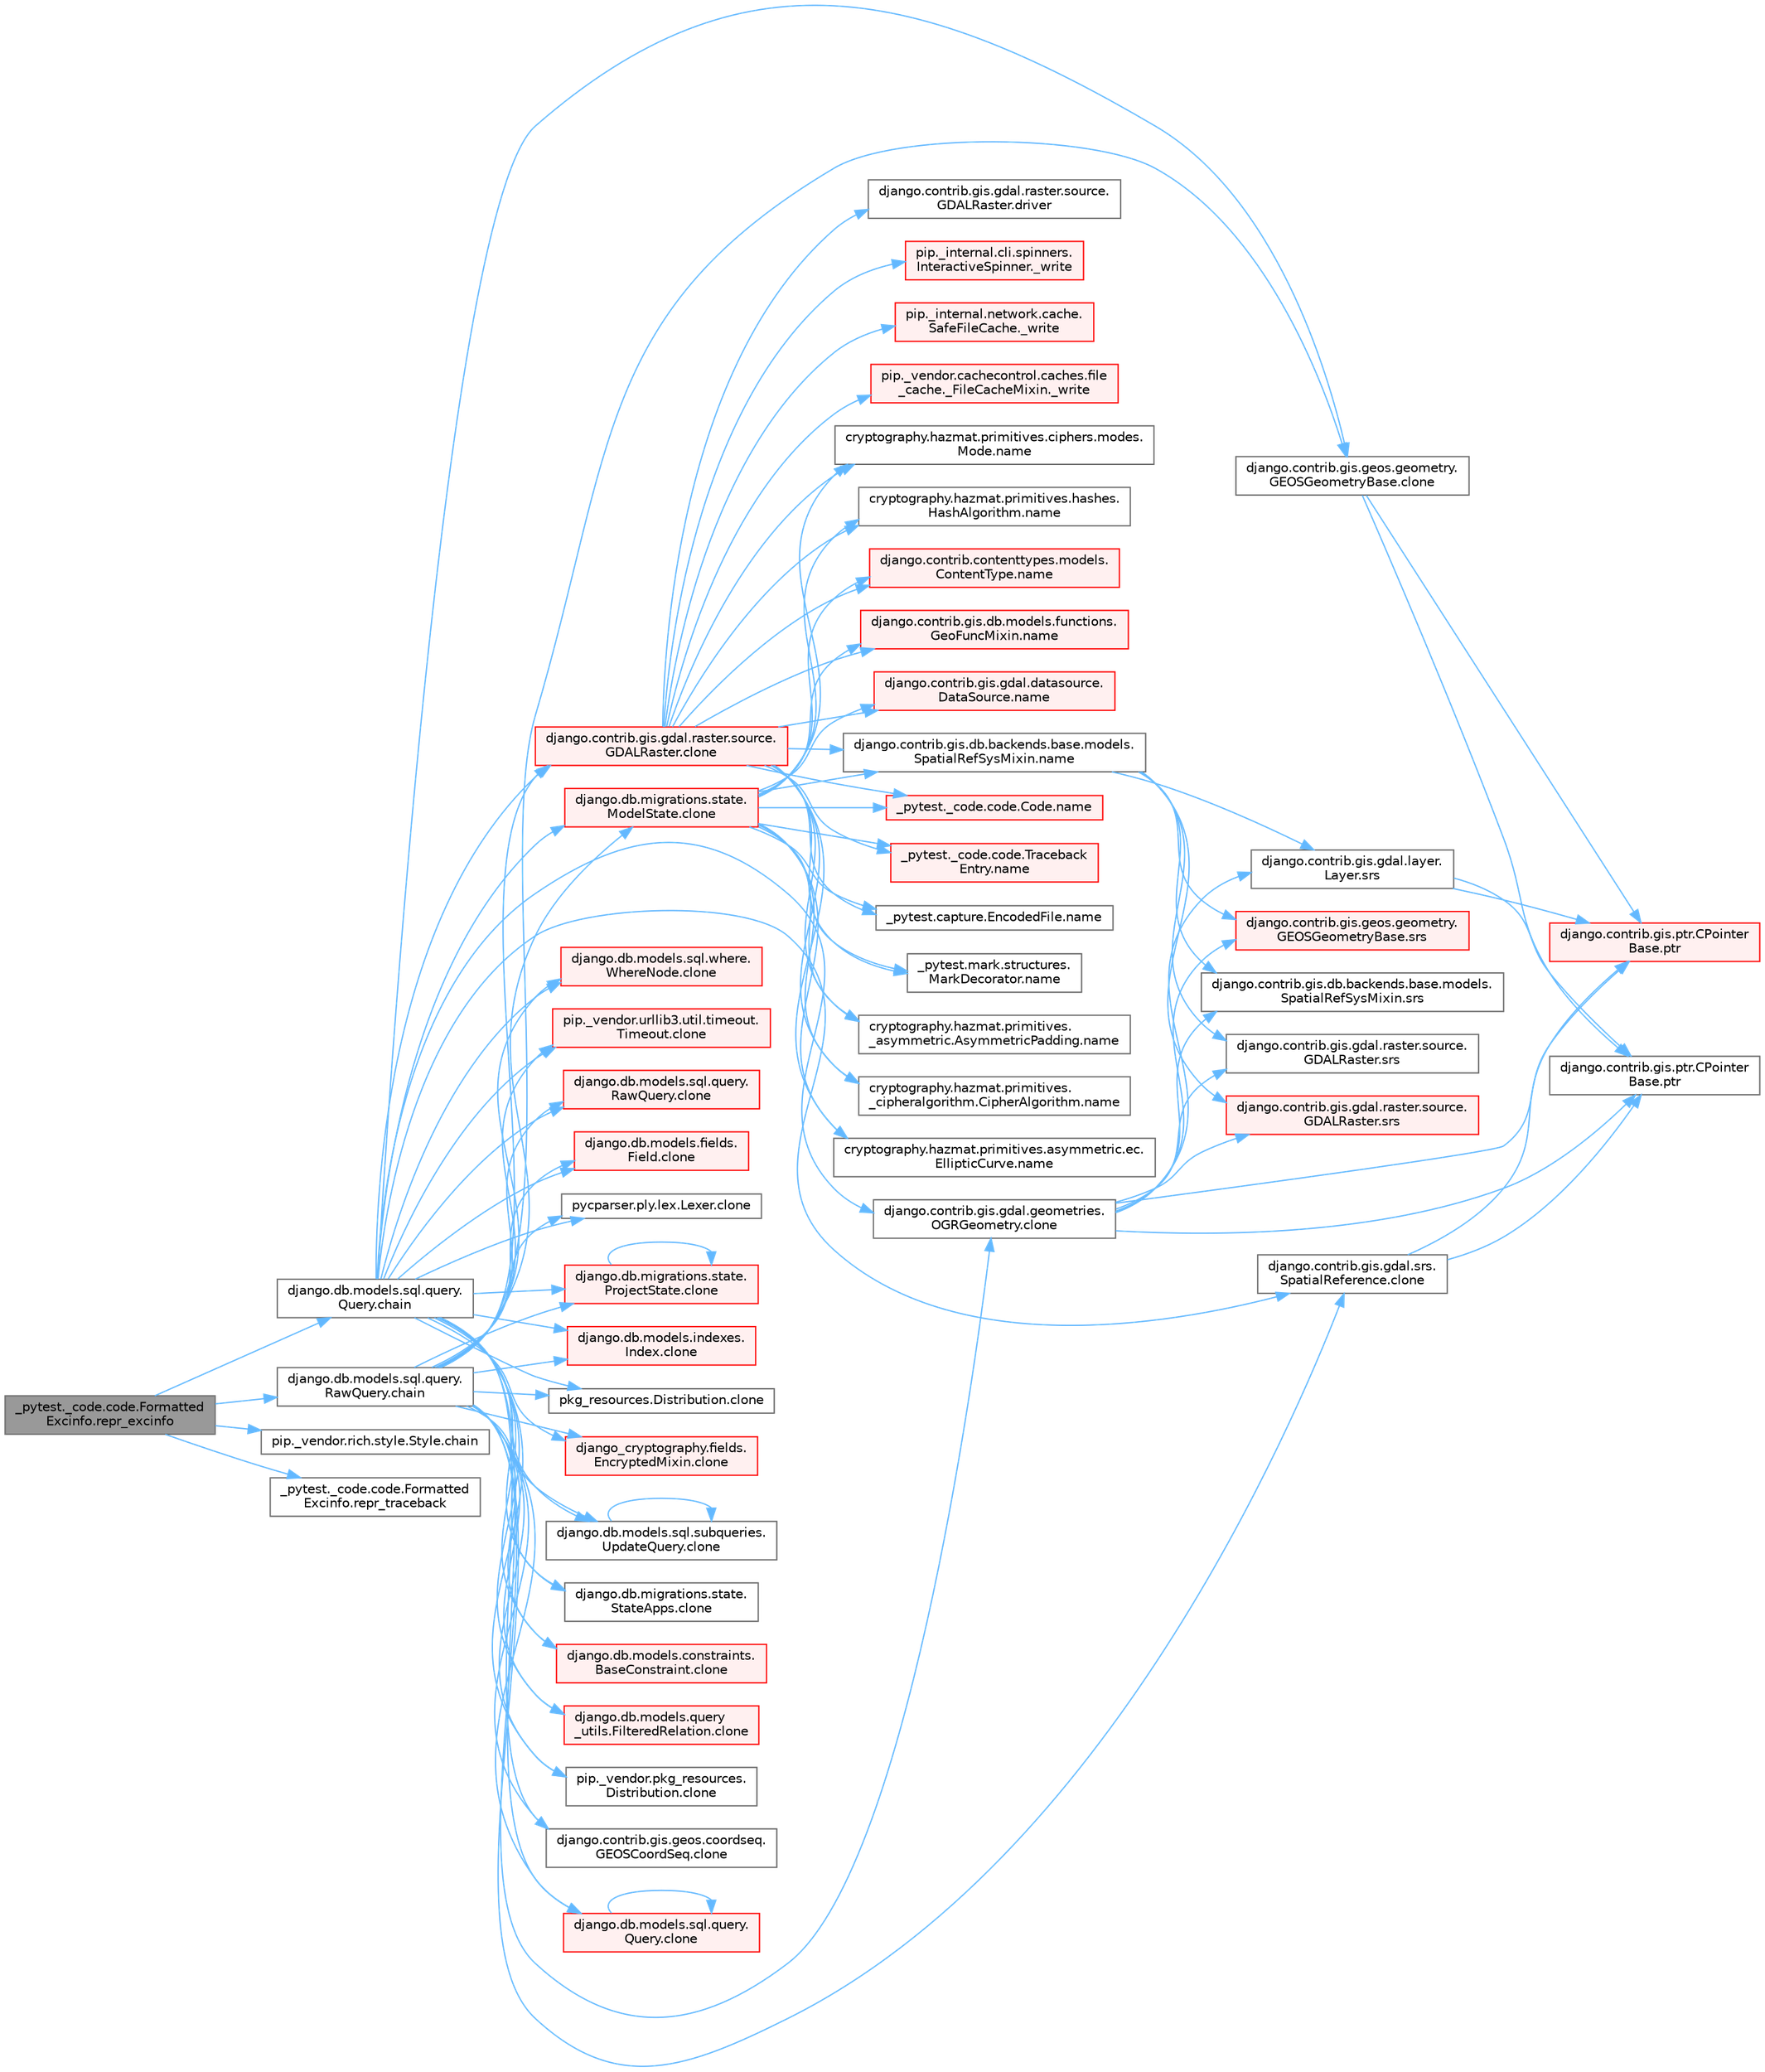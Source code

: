 digraph "_pytest._code.code.FormattedExcinfo.repr_excinfo"
{
 // LATEX_PDF_SIZE
  bgcolor="transparent";
  edge [fontname=Helvetica,fontsize=10,labelfontname=Helvetica,labelfontsize=10];
  node [fontname=Helvetica,fontsize=10,shape=box,height=0.2,width=0.4];
  rankdir="LR";
  Node1 [id="Node000001",label="_pytest._code.code.Formatted\lExcinfo.repr_excinfo",height=0.2,width=0.4,color="gray40", fillcolor="grey60", style="filled", fontcolor="black",tooltip=" "];
  Node1 -> Node2 [id="edge1_Node000001_Node000002",color="steelblue1",style="solid",tooltip=" "];
  Node2 [id="Node000002",label="django.db.models.sql.query.\lQuery.chain",height=0.2,width=0.4,color="grey40", fillcolor="white", style="filled",URL="$classdjango_1_1db_1_1models_1_1sql_1_1query_1_1_query.html#aa3fe5320676d05bc24bd69dcfc785a8f",tooltip=" "];
  Node2 -> Node3 [id="edge2_Node000002_Node000003",color="steelblue1",style="solid",tooltip=" "];
  Node3 [id="Node000003",label="django.contrib.gis.gdal.geometries.\lOGRGeometry.clone",height=0.2,width=0.4,color="grey40", fillcolor="white", style="filled",URL="$classdjango_1_1contrib_1_1gis_1_1gdal_1_1geometries_1_1_o_g_r_geometry.html#a5e54f99bf87b209eb2b5b394883f43a2",tooltip=" "];
  Node3 -> Node4 [id="edge3_Node000003_Node000004",color="steelblue1",style="solid",tooltip=" "];
  Node4 [id="Node000004",label="django.contrib.gis.ptr.CPointer\lBase.ptr",height=0.2,width=0.4,color="red", fillcolor="#FFF0F0", style="filled",URL="$classdjango_1_1contrib_1_1gis_1_1ptr_1_1_c_pointer_base.html#a55873c889d27c42497c5a832c24e041b",tooltip=" "];
  Node3 -> Node6 [id="edge4_Node000003_Node000006",color="steelblue1",style="solid",tooltip=" "];
  Node6 [id="Node000006",label="django.contrib.gis.ptr.CPointer\lBase.ptr",height=0.2,width=0.4,color="grey40", fillcolor="white", style="filled",URL="$classdjango_1_1contrib_1_1gis_1_1ptr_1_1_c_pointer_base.html#a73d2e45828ab4d985549c571852996fa",tooltip=" "];
  Node3 -> Node7 [id="edge5_Node000003_Node000007",color="steelblue1",style="solid",tooltip=" "];
  Node7 [id="Node000007",label="django.contrib.gis.db.backends.base.models.\lSpatialRefSysMixin.srs",height=0.2,width=0.4,color="grey40", fillcolor="white", style="filled",URL="$classdjango_1_1contrib_1_1gis_1_1db_1_1backends_1_1base_1_1models_1_1_spatial_ref_sys_mixin.html#ad34be004f9aba942c5d2bd011fda3044",tooltip=" "];
  Node3 -> Node8 [id="edge6_Node000003_Node000008",color="steelblue1",style="solid",tooltip=" "];
  Node8 [id="Node000008",label="django.contrib.gis.gdal.layer.\lLayer.srs",height=0.2,width=0.4,color="grey40", fillcolor="white", style="filled",URL="$classdjango_1_1contrib_1_1gis_1_1gdal_1_1layer_1_1_layer.html#ac1d51e5b32cdf55829e9a486b190ddc2",tooltip=" "];
  Node8 -> Node4 [id="edge7_Node000008_Node000004",color="steelblue1",style="solid",tooltip=" "];
  Node8 -> Node6 [id="edge8_Node000008_Node000006",color="steelblue1",style="solid",tooltip=" "];
  Node3 -> Node9 [id="edge9_Node000003_Node000009",color="steelblue1",style="solid",tooltip=" "];
  Node9 [id="Node000009",label="django.contrib.gis.gdal.raster.source.\lGDALRaster.srs",height=0.2,width=0.4,color="grey40", fillcolor="white", style="filled",URL="$classdjango_1_1contrib_1_1gis_1_1gdal_1_1raster_1_1source_1_1_g_d_a_l_raster.html#a1dbeee1eca81d7739c032009f1d7acb1",tooltip=" "];
  Node3 -> Node10 [id="edge10_Node000003_Node000010",color="steelblue1",style="solid",tooltip=" "];
  Node10 [id="Node000010",label="django.contrib.gis.gdal.raster.source.\lGDALRaster.srs",height=0.2,width=0.4,color="red", fillcolor="#FFF0F0", style="filled",URL="$classdjango_1_1contrib_1_1gis_1_1gdal_1_1raster_1_1source_1_1_g_d_a_l_raster.html#a867fd2ac08531bb04ded5f86cf484723",tooltip=" "];
  Node3 -> Node35 [id="edge11_Node000003_Node000035",color="steelblue1",style="solid",tooltip=" "];
  Node35 [id="Node000035",label="django.contrib.gis.geos.geometry.\lGEOSGeometryBase.srs",height=0.2,width=0.4,color="red", fillcolor="#FFF0F0", style="filled",URL="$classdjango_1_1contrib_1_1gis_1_1geos_1_1geometry_1_1_g_e_o_s_geometry_base.html#aa433953a244f84e09ce9775e6348c9ea",tooltip=" "];
  Node2 -> Node44 [id="edge12_Node000002_Node000044",color="steelblue1",style="solid",tooltip=" "];
  Node44 [id="Node000044",label="django.contrib.gis.gdal.raster.source.\lGDALRaster.clone",height=0.2,width=0.4,color="red", fillcolor="#FFF0F0", style="filled",URL="$classdjango_1_1contrib_1_1gis_1_1gdal_1_1raster_1_1source_1_1_g_d_a_l_raster.html#a963b5543b11c1395b6bc58cde72f5aa0",tooltip=" "];
  Node44 -> Node27 [id="edge13_Node000044_Node000027",color="steelblue1",style="solid",tooltip=" "];
  Node27 [id="Node000027",label="pip._internal.cli.spinners.\lInteractiveSpinner._write",height=0.2,width=0.4,color="red", fillcolor="#FFF0F0", style="filled",URL="$classpip_1_1__internal_1_1cli_1_1spinners_1_1_interactive_spinner.html#a16e0c2dc420f6f8d17ccdf2f05929774",tooltip=" "];
  Node44 -> Node31 [id="edge14_Node000044_Node000031",color="steelblue1",style="solid",tooltip=" "];
  Node31 [id="Node000031",label="pip._internal.network.cache.\lSafeFileCache._write",height=0.2,width=0.4,color="red", fillcolor="#FFF0F0", style="filled",URL="$classpip_1_1__internal_1_1network_1_1cache_1_1_safe_file_cache.html#a9f525ad384a979433e1a4d4ad3f4256c",tooltip=" "];
  Node44 -> Node33 [id="edge15_Node000044_Node000033",color="steelblue1",style="solid",tooltip=" "];
  Node33 [id="Node000033",label="pip._vendor.cachecontrol.caches.file\l_cache._FileCacheMixin._write",height=0.2,width=0.4,color="red", fillcolor="#FFF0F0", style="filled",URL="$classpip_1_1__vendor_1_1cachecontrol_1_1caches_1_1file__cache_1_1___file_cache_mixin.html#a887060bd54ecd995958f2e490756d05b",tooltip=" "];
  Node44 -> Node45 [id="edge16_Node000044_Node000045",color="steelblue1",style="solid",tooltip=" "];
  Node45 [id="Node000045",label="django.contrib.gis.gdal.raster.source.\lGDALRaster.driver",height=0.2,width=0.4,color="grey40", fillcolor="white", style="filled",URL="$classdjango_1_1contrib_1_1gis_1_1gdal_1_1raster_1_1source_1_1_g_d_a_l_raster.html#a217540a5b5678c8ef7b210e1e31cf9b0",tooltip=" "];
  Node44 -> Node46 [id="edge17_Node000044_Node000046",color="steelblue1",style="solid",tooltip=" "];
  Node46 [id="Node000046",label="_pytest._code.code.Code.name",height=0.2,width=0.4,color="red", fillcolor="#FFF0F0", style="filled",URL="$class__pytest_1_1__code_1_1code_1_1_code.html#a1f3cbc53ca6df4a1bab12183694b6e78",tooltip=" "];
  Node44 -> Node47 [id="edge18_Node000044_Node000047",color="steelblue1",style="solid",tooltip=" "];
  Node47 [id="Node000047",label="_pytest._code.code.Traceback\lEntry.name",height=0.2,width=0.4,color="red", fillcolor="#FFF0F0", style="filled",URL="$class__pytest_1_1__code_1_1code_1_1_traceback_entry.html#a106b95c0753f41669fbfb8ee4c11ad3d",tooltip=" "];
  Node44 -> Node49 [id="edge19_Node000044_Node000049",color="steelblue1",style="solid",tooltip=" "];
  Node49 [id="Node000049",label="_pytest.capture.EncodedFile.name",height=0.2,width=0.4,color="grey40", fillcolor="white", style="filled",URL="$class__pytest_1_1capture_1_1_encoded_file.html#a738c73b5de21c7261d9e51f71e4f0397",tooltip=" "];
  Node44 -> Node50 [id="edge20_Node000044_Node000050",color="steelblue1",style="solid",tooltip=" "];
  Node50 [id="Node000050",label="_pytest.mark.structures.\lMarkDecorator.name",height=0.2,width=0.4,color="grey40", fillcolor="white", style="filled",URL="$class__pytest_1_1mark_1_1structures_1_1_mark_decorator.html#ae8f66760cda125450e0e3bd38689c72f",tooltip=" "];
  Node44 -> Node51 [id="edge21_Node000044_Node000051",color="steelblue1",style="solid",tooltip=" "];
  Node51 [id="Node000051",label="cryptography.hazmat.primitives.\l_asymmetric.AsymmetricPadding.name",height=0.2,width=0.4,color="grey40", fillcolor="white", style="filled",URL="$classcryptography_1_1hazmat_1_1primitives_1_1__asymmetric_1_1_asymmetric_padding.html#a8f72e8284cb336861a873ed5ce0e39b5",tooltip=" "];
  Node44 -> Node52 [id="edge22_Node000044_Node000052",color="steelblue1",style="solid",tooltip=" "];
  Node52 [id="Node000052",label="cryptography.hazmat.primitives.\l_cipheralgorithm.CipherAlgorithm.name",height=0.2,width=0.4,color="grey40", fillcolor="white", style="filled",URL="$classcryptography_1_1hazmat_1_1primitives_1_1__cipheralgorithm_1_1_cipher_algorithm.html#a50567a5c3388450ab7aa883ab34a1ac7",tooltip=" "];
  Node44 -> Node53 [id="edge23_Node000044_Node000053",color="steelblue1",style="solid",tooltip=" "];
  Node53 [id="Node000053",label="cryptography.hazmat.primitives.asymmetric.ec.\lEllipticCurve.name",height=0.2,width=0.4,color="grey40", fillcolor="white", style="filled",URL="$classcryptography_1_1hazmat_1_1primitives_1_1asymmetric_1_1ec_1_1_elliptic_curve.html#a2775c4e945309a6c7ea33dace1698a60",tooltip=" "];
  Node44 -> Node54 [id="edge24_Node000044_Node000054",color="steelblue1",style="solid",tooltip=" "];
  Node54 [id="Node000054",label="cryptography.hazmat.primitives.ciphers.modes.\lMode.name",height=0.2,width=0.4,color="grey40", fillcolor="white", style="filled",URL="$classcryptography_1_1hazmat_1_1primitives_1_1ciphers_1_1modes_1_1_mode.html#a99d93fd1370a2abbb5bb5cffbd5ff0f7",tooltip=" "];
  Node44 -> Node55 [id="edge25_Node000044_Node000055",color="steelblue1",style="solid",tooltip=" "];
  Node55 [id="Node000055",label="cryptography.hazmat.primitives.hashes.\lHashAlgorithm.name",height=0.2,width=0.4,color="grey40", fillcolor="white", style="filled",URL="$classcryptography_1_1hazmat_1_1primitives_1_1hashes_1_1_hash_algorithm.html#a42c7e1582d9b46a015774af9e5cbbb0b",tooltip=" "];
  Node44 -> Node56 [id="edge26_Node000044_Node000056",color="steelblue1",style="solid",tooltip=" "];
  Node56 [id="Node000056",label="django.contrib.contenttypes.models.\lContentType.name",height=0.2,width=0.4,color="red", fillcolor="#FFF0F0", style="filled",URL="$classdjango_1_1contrib_1_1contenttypes_1_1models_1_1_content_type.html#a305b62f56597bb2e4823dcf5e6ccdcf8",tooltip=" "];
  Node44 -> Node58 [id="edge27_Node000044_Node000058",color="steelblue1",style="solid",tooltip=" "];
  Node58 [id="Node000058",label="django.contrib.gis.db.backends.base.models.\lSpatialRefSysMixin.name",height=0.2,width=0.4,color="grey40", fillcolor="white", style="filled",URL="$classdjango_1_1contrib_1_1gis_1_1db_1_1backends_1_1base_1_1models_1_1_spatial_ref_sys_mixin.html#a56fe36e786b49160249395f453dd1cab",tooltip=" "];
  Node58 -> Node7 [id="edge28_Node000058_Node000007",color="steelblue1",style="solid",tooltip=" "];
  Node58 -> Node8 [id="edge29_Node000058_Node000008",color="steelblue1",style="solid",tooltip=" "];
  Node58 -> Node9 [id="edge30_Node000058_Node000009",color="steelblue1",style="solid",tooltip=" "];
  Node58 -> Node10 [id="edge31_Node000058_Node000010",color="steelblue1",style="solid",tooltip=" "];
  Node58 -> Node35 [id="edge32_Node000058_Node000035",color="steelblue1",style="solid",tooltip=" "];
  Node44 -> Node59 [id="edge33_Node000044_Node000059",color="steelblue1",style="solid",tooltip=" "];
  Node59 [id="Node000059",label="django.contrib.gis.db.models.functions.\lGeoFuncMixin.name",height=0.2,width=0.4,color="red", fillcolor="#FFF0F0", style="filled",URL="$classdjango_1_1contrib_1_1gis_1_1db_1_1models_1_1functions_1_1_geo_func_mixin.html#adeeb6b2c9db337396468712e919af622",tooltip=" "];
  Node44 -> Node60 [id="edge34_Node000044_Node000060",color="steelblue1",style="solid",tooltip=" "];
  Node60 [id="Node000060",label="django.contrib.gis.gdal.datasource.\lDataSource.name",height=0.2,width=0.4,color="red", fillcolor="#FFF0F0", style="filled",URL="$classdjango_1_1contrib_1_1gis_1_1gdal_1_1datasource_1_1_data_source.html#aaa98728c7ef6f4d96c689550e8af3ed5",tooltip=" "];
  Node2 -> Node2361 [id="edge35_Node000002_Node002361",color="steelblue1",style="solid",tooltip=" "];
  Node2361 [id="Node002361",label="django.contrib.gis.gdal.srs.\lSpatialReference.clone",height=0.2,width=0.4,color="grey40", fillcolor="white", style="filled",URL="$classdjango_1_1contrib_1_1gis_1_1gdal_1_1srs_1_1_spatial_reference.html#a79aaeb65acddbfc271c3148cb20fdb13",tooltip=" "];
  Node2361 -> Node4 [id="edge36_Node002361_Node000004",color="steelblue1",style="solid",tooltip=" "];
  Node2361 -> Node6 [id="edge37_Node002361_Node000006",color="steelblue1",style="solid",tooltip=" "];
  Node2 -> Node2362 [id="edge38_Node000002_Node002362",color="steelblue1",style="solid",tooltip=" "];
  Node2362 [id="Node002362",label="django.contrib.gis.geos.coordseq.\lGEOSCoordSeq.clone",height=0.2,width=0.4,color="grey40", fillcolor="white", style="filled",URL="$classdjango_1_1contrib_1_1gis_1_1geos_1_1coordseq_1_1_g_e_o_s_coord_seq.html#a5282157556a866f8b6558825fc756a08",tooltip=" "];
  Node2 -> Node2363 [id="edge39_Node000002_Node002363",color="steelblue1",style="solid",tooltip=" "];
  Node2363 [id="Node002363",label="django.contrib.gis.geos.geometry.\lGEOSGeometryBase.clone",height=0.2,width=0.4,color="grey40", fillcolor="white", style="filled",URL="$classdjango_1_1contrib_1_1gis_1_1geos_1_1geometry_1_1_g_e_o_s_geometry_base.html#a50b2b8a55ce8ab434e0513ff7f394652",tooltip=" "];
  Node2363 -> Node4 [id="edge40_Node002363_Node000004",color="steelblue1",style="solid",tooltip=" "];
  Node2363 -> Node6 [id="edge41_Node002363_Node000006",color="steelblue1",style="solid",tooltip=" "];
  Node2 -> Node2364 [id="edge42_Node000002_Node002364",color="steelblue1",style="solid",tooltip=" "];
  Node2364 [id="Node002364",label="django.db.migrations.state.\lModelState.clone",height=0.2,width=0.4,color="red", fillcolor="#FFF0F0", style="filled",URL="$classdjango_1_1db_1_1migrations_1_1state_1_1_model_state.html#a8c95c79710929be2c1fe723bb3f50d43",tooltip=" "];
  Node2364 -> Node46 [id="edge43_Node002364_Node000046",color="steelblue1",style="solid",tooltip=" "];
  Node2364 -> Node47 [id="edge44_Node002364_Node000047",color="steelblue1",style="solid",tooltip=" "];
  Node2364 -> Node49 [id="edge45_Node002364_Node000049",color="steelblue1",style="solid",tooltip=" "];
  Node2364 -> Node50 [id="edge46_Node002364_Node000050",color="steelblue1",style="solid",tooltip=" "];
  Node2364 -> Node51 [id="edge47_Node002364_Node000051",color="steelblue1",style="solid",tooltip=" "];
  Node2364 -> Node52 [id="edge48_Node002364_Node000052",color="steelblue1",style="solid",tooltip=" "];
  Node2364 -> Node53 [id="edge49_Node002364_Node000053",color="steelblue1",style="solid",tooltip=" "];
  Node2364 -> Node54 [id="edge50_Node002364_Node000054",color="steelblue1",style="solid",tooltip=" "];
  Node2364 -> Node55 [id="edge51_Node002364_Node000055",color="steelblue1",style="solid",tooltip=" "];
  Node2364 -> Node56 [id="edge52_Node002364_Node000056",color="steelblue1",style="solid",tooltip=" "];
  Node2364 -> Node58 [id="edge53_Node002364_Node000058",color="steelblue1",style="solid",tooltip=" "];
  Node2364 -> Node59 [id="edge54_Node002364_Node000059",color="steelblue1",style="solid",tooltip=" "];
  Node2364 -> Node60 [id="edge55_Node002364_Node000060",color="steelblue1",style="solid",tooltip=" "];
  Node2 -> Node2366 [id="edge56_Node000002_Node002366",color="steelblue1",style="solid",tooltip=" "];
  Node2366 [id="Node002366",label="django.db.migrations.state.\lProjectState.clone",height=0.2,width=0.4,color="red", fillcolor="#FFF0F0", style="filled",URL="$classdjango_1_1db_1_1migrations_1_1state_1_1_project_state.html#af592cc39af6a6f7c283e60f9be556f0f",tooltip=" "];
  Node2366 -> Node2366 [id="edge57_Node002366_Node002366",color="steelblue1",style="solid",tooltip=" "];
  Node2 -> Node2367 [id="edge58_Node000002_Node002367",color="steelblue1",style="solid",tooltip=" "];
  Node2367 [id="Node002367",label="django.db.migrations.state.\lStateApps.clone",height=0.2,width=0.4,color="grey40", fillcolor="white", style="filled",URL="$classdjango_1_1db_1_1migrations_1_1state_1_1_state_apps.html#aba4d5195448bd6ca05523aaf5f86ca78",tooltip=" "];
  Node2 -> Node2368 [id="edge59_Node000002_Node002368",color="steelblue1",style="solid",tooltip=" "];
  Node2368 [id="Node002368",label="django.db.models.constraints.\lBaseConstraint.clone",height=0.2,width=0.4,color="red", fillcolor="#FFF0F0", style="filled",URL="$classdjango_1_1db_1_1models_1_1constraints_1_1_base_constraint.html#a0f02e73d4209006f6317758e83ccf8ac",tooltip=" "];
  Node2 -> Node2728 [id="edge60_Node000002_Node002728",color="steelblue1",style="solid",tooltip=" "];
  Node2728 [id="Node002728",label="django.db.models.fields.\lField.clone",height=0.2,width=0.4,color="red", fillcolor="#FFF0F0", style="filled",URL="$classdjango_1_1db_1_1models_1_1fields_1_1_field.html#aeaf9d4a620ef742dbc6414393f549ee2",tooltip=" "];
  Node2 -> Node2800 [id="edge61_Node000002_Node002800",color="steelblue1",style="solid",tooltip=" "];
  Node2800 [id="Node002800",label="django.db.models.indexes.\lIndex.clone",height=0.2,width=0.4,color="red", fillcolor="#FFF0F0", style="filled",URL="$classdjango_1_1db_1_1models_1_1indexes_1_1_index.html#aeaccf659cbc1989e539625d16602541e",tooltip=" "];
  Node2 -> Node2801 [id="edge62_Node000002_Node002801",color="steelblue1",style="solid",tooltip=" "];
  Node2801 [id="Node002801",label="django.db.models.query\l_utils.FilteredRelation.clone",height=0.2,width=0.4,color="red", fillcolor="#FFF0F0", style="filled",URL="$classdjango_1_1db_1_1models_1_1query__utils_1_1_filtered_relation.html#aaf3e959023ac69e42587bd1fa4c23679",tooltip=" "];
  Node2 -> Node2802 [id="edge63_Node000002_Node002802",color="steelblue1",style="solid",tooltip=" "];
  Node2802 [id="Node002802",label="django.db.models.sql.query.\lQuery.clone",height=0.2,width=0.4,color="red", fillcolor="#FFF0F0", style="filled",URL="$classdjango_1_1db_1_1models_1_1sql_1_1query_1_1_query.html#a66b1b834ecc6355339315670d96079d7",tooltip=" "];
  Node2802 -> Node2802 [id="edge64_Node002802_Node002802",color="steelblue1",style="solid",tooltip=" "];
  Node2 -> Node2805 [id="edge65_Node000002_Node002805",color="steelblue1",style="solid",tooltip=" "];
  Node2805 [id="Node002805",label="django.db.models.sql.query.\lRawQuery.clone",height=0.2,width=0.4,color="red", fillcolor="#FFF0F0", style="filled",URL="$classdjango_1_1db_1_1models_1_1sql_1_1query_1_1_raw_query.html#a360bb571d4195c28f7669d02e22af32b",tooltip=" "];
  Node2 -> Node2806 [id="edge66_Node000002_Node002806",color="steelblue1",style="solid",tooltip=" "];
  Node2806 [id="Node002806",label="django.db.models.sql.subqueries.\lUpdateQuery.clone",height=0.2,width=0.4,color="grey40", fillcolor="white", style="filled",URL="$classdjango_1_1db_1_1models_1_1sql_1_1subqueries_1_1_update_query.html#a97a2fd7f7c923c7baf7641e5461cd296",tooltip=" "];
  Node2806 -> Node2806 [id="edge67_Node002806_Node002806",color="steelblue1",style="solid",tooltip=" "];
  Node2 -> Node2807 [id="edge68_Node000002_Node002807",color="steelblue1",style="solid",tooltip=" "];
  Node2807 [id="Node002807",label="django.db.models.sql.where.\lWhereNode.clone",height=0.2,width=0.4,color="red", fillcolor="#FFF0F0", style="filled",URL="$classdjango_1_1db_1_1models_1_1sql_1_1where_1_1_where_node.html#a0faff63950b774ce4ad391ea1f6b6d2c",tooltip=" "];
  Node2 -> Node2834 [id="edge69_Node000002_Node002834",color="steelblue1",style="solid",tooltip=" "];
  Node2834 [id="Node002834",label="django_cryptography.fields.\lEncryptedMixin.clone",height=0.2,width=0.4,color="red", fillcolor="#FFF0F0", style="filled",URL="$classdjango__cryptography_1_1fields_1_1_encrypted_mixin.html#a65b15937ff36f3790528449e030ce8a9",tooltip=" "];
  Node2 -> Node2835 [id="edge70_Node000002_Node002835",color="steelblue1",style="solid",tooltip=" "];
  Node2835 [id="Node002835",label="pip._vendor.pkg_resources.\lDistribution.clone",height=0.2,width=0.4,color="grey40", fillcolor="white", style="filled",URL="$classpip_1_1__vendor_1_1pkg__resources_1_1_distribution.html#a267ae961c71f706ee549dae1e2cc830c",tooltip=" "];
  Node2 -> Node2836 [id="edge71_Node000002_Node002836",color="steelblue1",style="solid",tooltip=" "];
  Node2836 [id="Node002836",label="pip._vendor.urllib3.util.timeout.\lTimeout.clone",height=0.2,width=0.4,color="red", fillcolor="#FFF0F0", style="filled",URL="$classpip_1_1__vendor_1_1urllib3_1_1util_1_1timeout_1_1_timeout.html#a877b8d4463c5f80962b7573a031c3496",tooltip=" "];
  Node2 -> Node2837 [id="edge72_Node000002_Node002837",color="steelblue1",style="solid",tooltip=" "];
  Node2837 [id="Node002837",label="pkg_resources.Distribution.clone",height=0.2,width=0.4,color="grey40", fillcolor="white", style="filled",URL="$classpkg__resources_1_1_distribution.html#af85113635d3c39a1f01d16749fd5d4fb",tooltip=" "];
  Node2 -> Node2838 [id="edge73_Node000002_Node002838",color="steelblue1",style="solid",tooltip=" "];
  Node2838 [id="Node002838",label="pycparser.ply.lex.Lexer.clone",height=0.2,width=0.4,color="grey40", fillcolor="white", style="filled",URL="$classpycparser_1_1ply_1_1lex_1_1_lexer.html#a7703e5b17aea1d62bf013ddbb1eae84d",tooltip=" "];
  Node1 -> Node4527 [id="edge74_Node000001_Node004527",color="steelblue1",style="solid",tooltip=" "];
  Node4527 [id="Node004527",label="django.db.models.sql.query.\lRawQuery.chain",height=0.2,width=0.4,color="grey40", fillcolor="white", style="filled",URL="$classdjango_1_1db_1_1models_1_1sql_1_1query_1_1_raw_query.html#a7fe9f8502e3420c0378f6edce01aa68b",tooltip=" "];
  Node4527 -> Node3 [id="edge75_Node004527_Node000003",color="steelblue1",style="solid",tooltip=" "];
  Node4527 -> Node44 [id="edge76_Node004527_Node000044",color="steelblue1",style="solid",tooltip=" "];
  Node4527 -> Node2361 [id="edge77_Node004527_Node002361",color="steelblue1",style="solid",tooltip=" "];
  Node4527 -> Node2362 [id="edge78_Node004527_Node002362",color="steelblue1",style="solid",tooltip=" "];
  Node4527 -> Node2363 [id="edge79_Node004527_Node002363",color="steelblue1",style="solid",tooltip=" "];
  Node4527 -> Node2364 [id="edge80_Node004527_Node002364",color="steelblue1",style="solid",tooltip=" "];
  Node4527 -> Node2366 [id="edge81_Node004527_Node002366",color="steelblue1",style="solid",tooltip=" "];
  Node4527 -> Node2367 [id="edge82_Node004527_Node002367",color="steelblue1",style="solid",tooltip=" "];
  Node4527 -> Node2368 [id="edge83_Node004527_Node002368",color="steelblue1",style="solid",tooltip=" "];
  Node4527 -> Node2728 [id="edge84_Node004527_Node002728",color="steelblue1",style="solid",tooltip=" "];
  Node4527 -> Node2800 [id="edge85_Node004527_Node002800",color="steelblue1",style="solid",tooltip=" "];
  Node4527 -> Node2801 [id="edge86_Node004527_Node002801",color="steelblue1",style="solid",tooltip=" "];
  Node4527 -> Node2802 [id="edge87_Node004527_Node002802",color="steelblue1",style="solid",tooltip=" "];
  Node4527 -> Node2805 [id="edge88_Node004527_Node002805",color="steelblue1",style="solid",tooltip=" "];
  Node4527 -> Node2806 [id="edge89_Node004527_Node002806",color="steelblue1",style="solid",tooltip=" "];
  Node4527 -> Node2807 [id="edge90_Node004527_Node002807",color="steelblue1",style="solid",tooltip=" "];
  Node4527 -> Node2834 [id="edge91_Node004527_Node002834",color="steelblue1",style="solid",tooltip=" "];
  Node4527 -> Node2835 [id="edge92_Node004527_Node002835",color="steelblue1",style="solid",tooltip=" "];
  Node4527 -> Node2836 [id="edge93_Node004527_Node002836",color="steelblue1",style="solid",tooltip=" "];
  Node4527 -> Node2837 [id="edge94_Node004527_Node002837",color="steelblue1",style="solid",tooltip=" "];
  Node4527 -> Node2838 [id="edge95_Node004527_Node002838",color="steelblue1",style="solid",tooltip=" "];
  Node1 -> Node4528 [id="edge96_Node000001_Node004528",color="steelblue1",style="solid",tooltip=" "];
  Node4528 [id="Node004528",label="pip._vendor.rich.style.Style.chain",height=0.2,width=0.4,color="grey40", fillcolor="white", style="filled",URL="$classpip_1_1__vendor_1_1rich_1_1style_1_1_style.html#a4d6bea6418f743ea92eaa62443a16349",tooltip=" "];
  Node1 -> Node4529 [id="edge97_Node000001_Node004529",color="steelblue1",style="solid",tooltip=" "];
  Node4529 [id="Node004529",label="_pytest._code.code.Formatted\lExcinfo.repr_traceback",height=0.2,width=0.4,color="grey40", fillcolor="white", style="filled",URL="$class__pytest_1_1__code_1_1code_1_1_formatted_excinfo.html#ae395de6fc4bb9ba41b158dc4c066759f",tooltip=" "];
}
